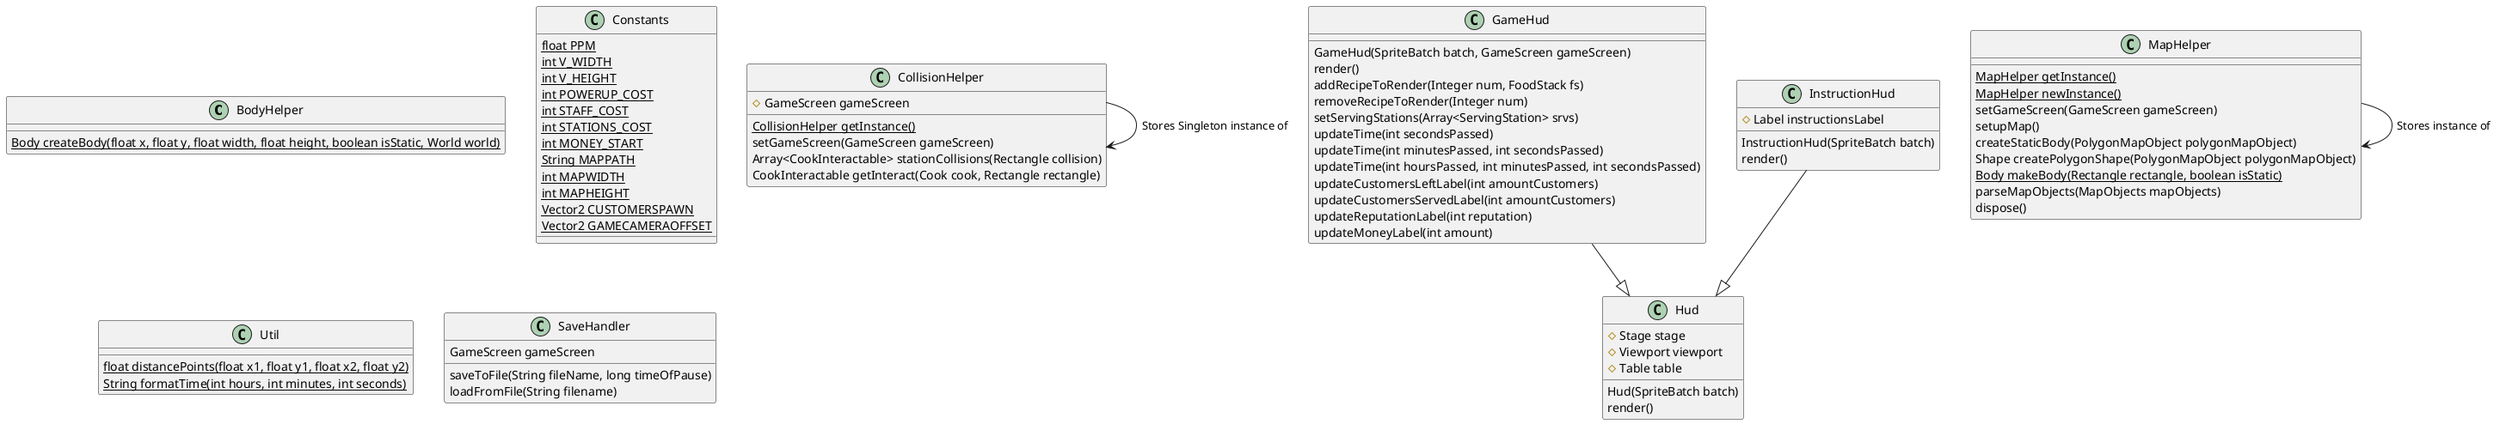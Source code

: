 @startuml
class BodyHelper{
{static} Body createBody(float x, float y, float width, float height, boolean isStatic, World world)
}
class CollisionHelper{
# GameScreen gameScreen
{static} CollisionHelper getInstance()
setGameScreen(GameScreen gameScreen)
Array<CookInteractable> stationCollisions(Rectangle collision)
CookInteractable getInteract(Cook cook, Rectangle rectangle)
}
CollisionHelper --> CollisionHelper : Stores Singleton instance of
class Constants{
{static} float PPM
{static} int V_WIDTH
{static} int V_HEIGHT
{static} int POWERUP_COST
{static} int STAFF_COST
{static} int STATIONS_COST
{static} int MONEY_START
{static} String MAPPATH
{static} int MAPWIDTH
{static} int MAPHEIGHT
{static} Vector2 CUSTOMERSPAWN
{static} Vector2 GAMECAMERAOFFSET
}
class GameHud{

GameHud(SpriteBatch batch, GameScreen gameScreen)
render()
addRecipeToRender(Integer num, FoodStack fs)
removeRecipeToRender(Integer num)
setServingStations(Array<ServingStation> srvs)
updateTime(int secondsPassed)
updateTime(int minutesPassed, int secondsPassed)
updateTime(int hoursPassed, int minutesPassed, int secondsPassed)
updateCustomersLeftLabel(int amountCustomers)
updateCustomersServedLabel(int amountCustomers)
updateReputationLabel(int reputation)
updateMoneyLabel(int amount)
}
class Hud{
# Stage stage
# Viewport viewport
# Table table
Hud(SpriteBatch batch)
render()
}
class InstructionHud{
# Label instructionsLabel
InstructionHud(SpriteBatch batch)
render()
}
class MapHelper{
{static} MapHelper getInstance()
{static} MapHelper newInstance()
setGameScreen(GameScreen gameScreen)
setupMap()
createStaticBody(PolygonMapObject polygonMapObject)
Shape createPolygonShape(PolygonMapObject polygonMapObject)
{static} Body makeBody(Rectangle rectangle, boolean isStatic)
parseMapObjects(MapObjects mapObjects)
dispose()
}
MapHelper --> MapHelper : Stores instance of
InstructionHud --|> Hud
GameHud --|> Hud

class Util{
{static} float distancePoints(float x1, float y1, float x2, float y2)
{static} String formatTime(int hours, int minutes, int seconds)
}

class SaveHandler{
GameScreen gameScreen
saveToFile(String fileName, long timeOfPause)
loadFromFile(String filename)
}

@enduml